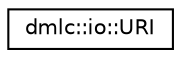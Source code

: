 digraph "Graphical Class Hierarchy"
{
 // LATEX_PDF_SIZE
  edge [fontname="Helvetica",fontsize="10",labelfontname="Helvetica",labelfontsize="10"];
  node [fontname="Helvetica",fontsize="10",shape=record];
  rankdir="LR";
  Node0 [label="dmlc::io::URI",height=0.2,width=0.4,color="black", fillcolor="white", style="filled",URL="$structdmlc_1_1io_1_1URI.html",tooltip="common data structure for URI"];
}
